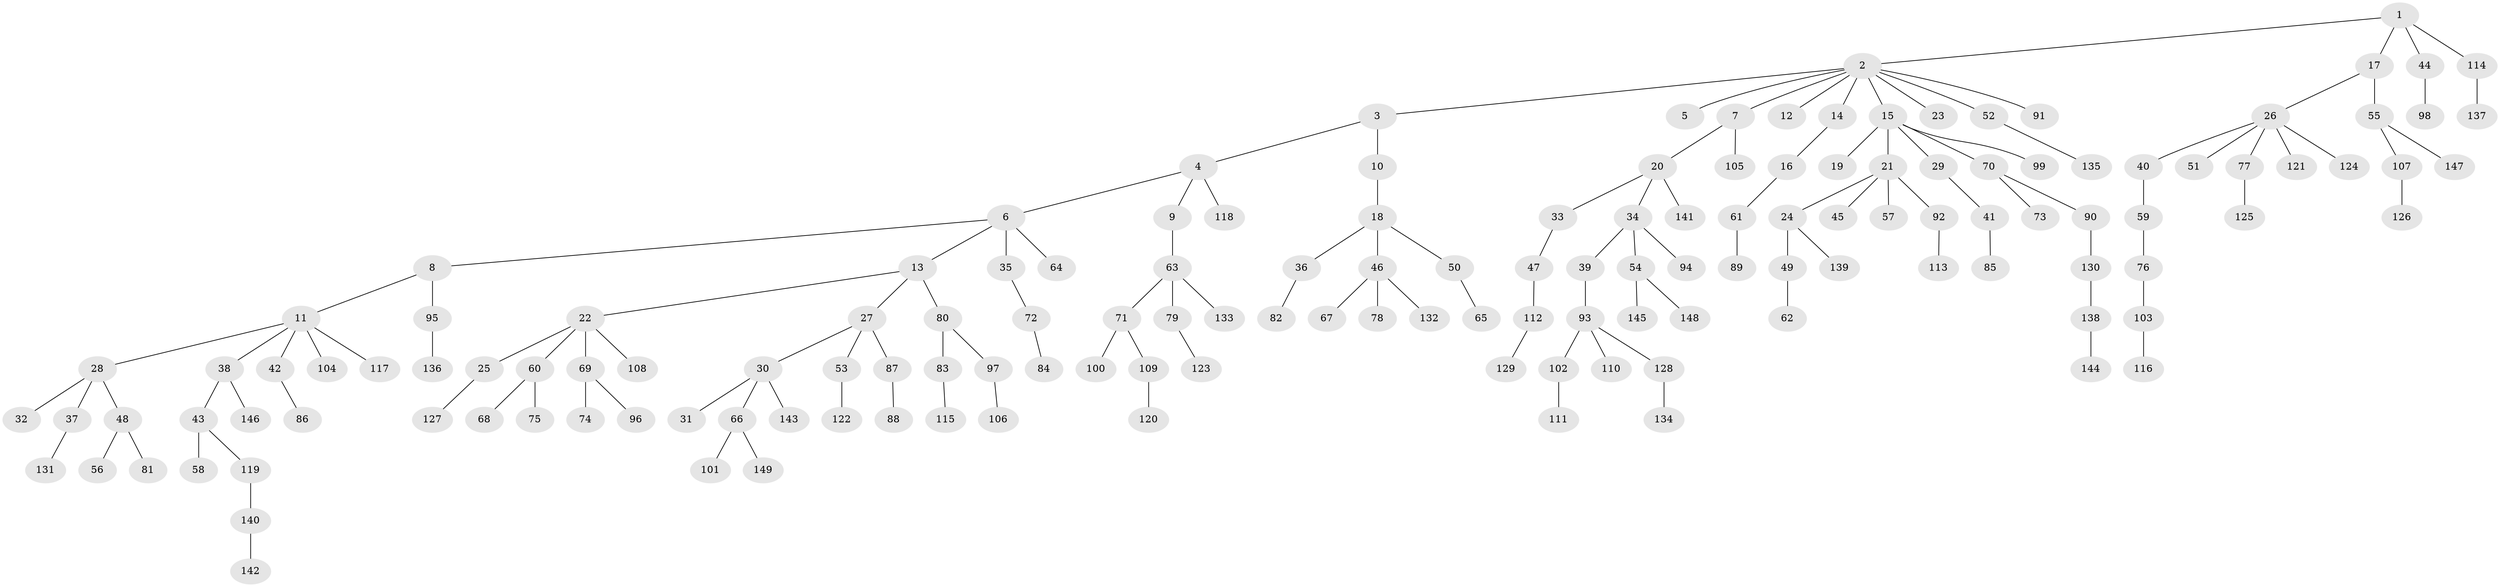 // coarse degree distribution, {1: 0.8636363636363636, 23: 0.022727272727272728, 2: 0.09090909090909091, 17: 0.022727272727272728}
// Generated by graph-tools (version 1.1) at 2025/56/03/04/25 21:56:16]
// undirected, 149 vertices, 148 edges
graph export_dot {
graph [start="1"]
  node [color=gray90,style=filled];
  1;
  2;
  3;
  4;
  5;
  6;
  7;
  8;
  9;
  10;
  11;
  12;
  13;
  14;
  15;
  16;
  17;
  18;
  19;
  20;
  21;
  22;
  23;
  24;
  25;
  26;
  27;
  28;
  29;
  30;
  31;
  32;
  33;
  34;
  35;
  36;
  37;
  38;
  39;
  40;
  41;
  42;
  43;
  44;
  45;
  46;
  47;
  48;
  49;
  50;
  51;
  52;
  53;
  54;
  55;
  56;
  57;
  58;
  59;
  60;
  61;
  62;
  63;
  64;
  65;
  66;
  67;
  68;
  69;
  70;
  71;
  72;
  73;
  74;
  75;
  76;
  77;
  78;
  79;
  80;
  81;
  82;
  83;
  84;
  85;
  86;
  87;
  88;
  89;
  90;
  91;
  92;
  93;
  94;
  95;
  96;
  97;
  98;
  99;
  100;
  101;
  102;
  103;
  104;
  105;
  106;
  107;
  108;
  109;
  110;
  111;
  112;
  113;
  114;
  115;
  116;
  117;
  118;
  119;
  120;
  121;
  122;
  123;
  124;
  125;
  126;
  127;
  128;
  129;
  130;
  131;
  132;
  133;
  134;
  135;
  136;
  137;
  138;
  139;
  140;
  141;
  142;
  143;
  144;
  145;
  146;
  147;
  148;
  149;
  1 -- 2;
  1 -- 17;
  1 -- 44;
  1 -- 114;
  2 -- 3;
  2 -- 5;
  2 -- 7;
  2 -- 12;
  2 -- 14;
  2 -- 15;
  2 -- 23;
  2 -- 52;
  2 -- 91;
  3 -- 4;
  3 -- 10;
  4 -- 6;
  4 -- 9;
  4 -- 118;
  6 -- 8;
  6 -- 13;
  6 -- 35;
  6 -- 64;
  7 -- 20;
  7 -- 105;
  8 -- 11;
  8 -- 95;
  9 -- 63;
  10 -- 18;
  11 -- 28;
  11 -- 38;
  11 -- 42;
  11 -- 104;
  11 -- 117;
  13 -- 22;
  13 -- 27;
  13 -- 80;
  14 -- 16;
  15 -- 19;
  15 -- 21;
  15 -- 29;
  15 -- 70;
  15 -- 99;
  16 -- 61;
  17 -- 26;
  17 -- 55;
  18 -- 36;
  18 -- 46;
  18 -- 50;
  20 -- 33;
  20 -- 34;
  20 -- 141;
  21 -- 24;
  21 -- 45;
  21 -- 57;
  21 -- 92;
  22 -- 25;
  22 -- 60;
  22 -- 69;
  22 -- 108;
  24 -- 49;
  24 -- 139;
  25 -- 127;
  26 -- 40;
  26 -- 51;
  26 -- 77;
  26 -- 121;
  26 -- 124;
  27 -- 30;
  27 -- 53;
  27 -- 87;
  28 -- 32;
  28 -- 37;
  28 -- 48;
  29 -- 41;
  30 -- 31;
  30 -- 66;
  30 -- 143;
  33 -- 47;
  34 -- 39;
  34 -- 54;
  34 -- 94;
  35 -- 72;
  36 -- 82;
  37 -- 131;
  38 -- 43;
  38 -- 146;
  39 -- 93;
  40 -- 59;
  41 -- 85;
  42 -- 86;
  43 -- 58;
  43 -- 119;
  44 -- 98;
  46 -- 67;
  46 -- 78;
  46 -- 132;
  47 -- 112;
  48 -- 56;
  48 -- 81;
  49 -- 62;
  50 -- 65;
  52 -- 135;
  53 -- 122;
  54 -- 145;
  54 -- 148;
  55 -- 107;
  55 -- 147;
  59 -- 76;
  60 -- 68;
  60 -- 75;
  61 -- 89;
  63 -- 71;
  63 -- 79;
  63 -- 133;
  66 -- 101;
  66 -- 149;
  69 -- 74;
  69 -- 96;
  70 -- 73;
  70 -- 90;
  71 -- 100;
  71 -- 109;
  72 -- 84;
  76 -- 103;
  77 -- 125;
  79 -- 123;
  80 -- 83;
  80 -- 97;
  83 -- 115;
  87 -- 88;
  90 -- 130;
  92 -- 113;
  93 -- 102;
  93 -- 110;
  93 -- 128;
  95 -- 136;
  97 -- 106;
  102 -- 111;
  103 -- 116;
  107 -- 126;
  109 -- 120;
  112 -- 129;
  114 -- 137;
  119 -- 140;
  128 -- 134;
  130 -- 138;
  138 -- 144;
  140 -- 142;
}
